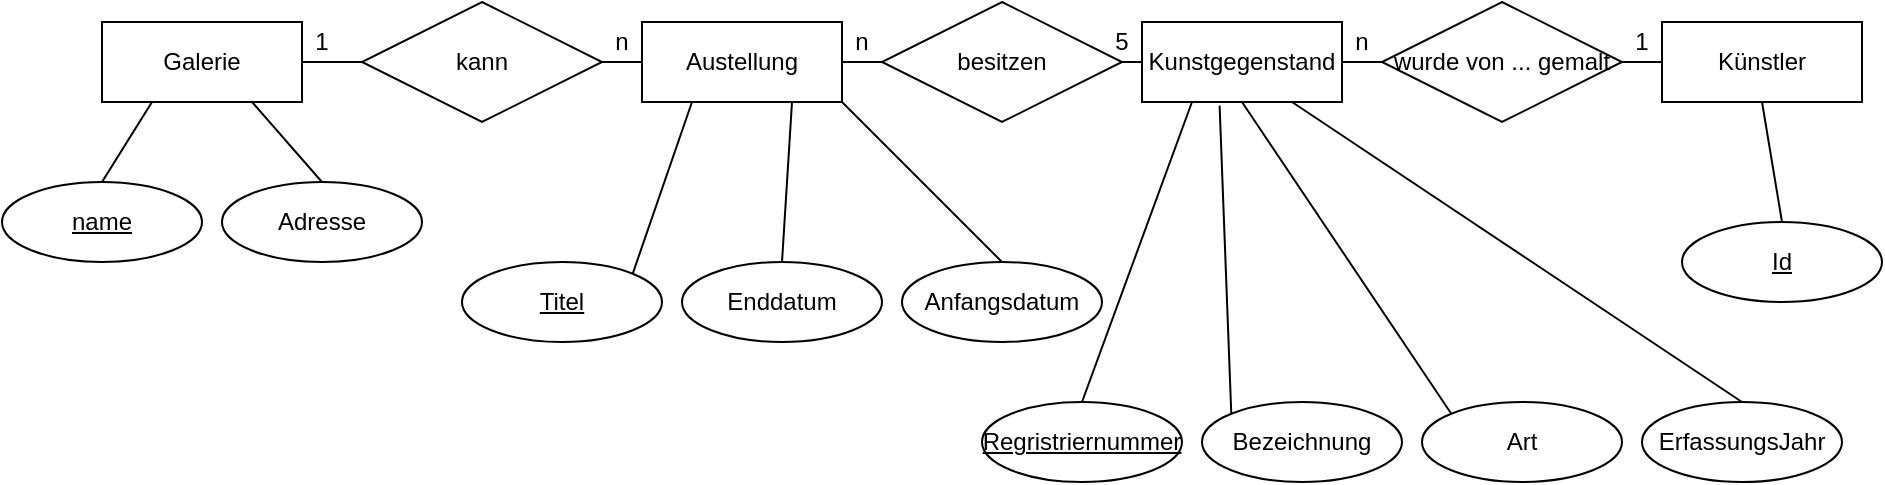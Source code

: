 <mxfile version="14.6.13" type="device"><diagram id="R2lEEEUBdFMjLlhIrx00" name="Page-1"><mxGraphModel dx="1024" dy="584" grid="1" gridSize="10" guides="1" tooltips="1" connect="1" arrows="1" fold="1" page="1" pageScale="1" pageWidth="850" pageHeight="1100" math="0" shadow="0" extFonts="Permanent Marker^https://fonts.googleapis.com/css?family=Permanent+Marker"><root><mxCell id="0"/><mxCell id="1" parent="0"/><mxCell id="SwN0tgH5jVsAaQFao6sH-1" value="Galerie" style="whiteSpace=wrap;html=1;align=center;" vertex="1" parent="1"><mxGeometry x="70" y="200" width="100" height="40" as="geometry"/></mxCell><mxCell id="SwN0tgH5jVsAaQFao6sH-2" value="Austellung" style="whiteSpace=wrap;html=1;align=center;" vertex="1" parent="1"><mxGeometry x="340" y="200" width="100" height="40" as="geometry"/></mxCell><mxCell id="SwN0tgH5jVsAaQFao6sH-3" value="Kunstgegenstand" style="whiteSpace=wrap;html=1;align=center;" vertex="1" parent="1"><mxGeometry x="590" y="200" width="100" height="40" as="geometry"/></mxCell><mxCell id="SwN0tgH5jVsAaQFao6sH-4" value="Künstler" style="whiteSpace=wrap;html=1;align=center;" vertex="1" parent="1"><mxGeometry x="850" y="200" width="100" height="40" as="geometry"/></mxCell><mxCell id="SwN0tgH5jVsAaQFao6sH-5" value="kann" style="shape=rhombus;perimeter=rhombusPerimeter;whiteSpace=wrap;html=1;align=center;" vertex="1" parent="1"><mxGeometry x="200" y="190" width="120" height="60" as="geometry"/></mxCell><mxCell id="SwN0tgH5jVsAaQFao6sH-6" value="besitzen" style="shape=rhombus;perimeter=rhombusPerimeter;whiteSpace=wrap;html=1;align=center;" vertex="1" parent="1"><mxGeometry x="460" y="190" width="120" height="60" as="geometry"/></mxCell><mxCell id="SwN0tgH5jVsAaQFao6sH-7" value="wurde von ... gemalt" style="shape=rhombus;perimeter=rhombusPerimeter;whiteSpace=wrap;html=1;align=center;" vertex="1" parent="1"><mxGeometry x="710" y="190" width="120" height="60" as="geometry"/></mxCell><mxCell id="SwN0tgH5jVsAaQFao6sH-8" value="" style="endArrow=none;html=1;exitX=1;exitY=0.5;exitDx=0;exitDy=0;entryX=0;entryY=0.5;entryDx=0;entryDy=0;" edge="1" parent="1" source="SwN0tgH5jVsAaQFao6sH-1" target="SwN0tgH5jVsAaQFao6sH-5"><mxGeometry width="50" height="50" relative="1" as="geometry"><mxPoint x="400" y="330" as="sourcePoint"/><mxPoint x="450" y="280" as="targetPoint"/></mxGeometry></mxCell><mxCell id="SwN0tgH5jVsAaQFao6sH-9" value="" style="endArrow=none;html=1;exitX=1;exitY=0.5;exitDx=0;exitDy=0;entryX=0;entryY=0.5;entryDx=0;entryDy=0;" edge="1" parent="1" source="SwN0tgH5jVsAaQFao6sH-5" target="SwN0tgH5jVsAaQFao6sH-2"><mxGeometry width="50" height="50" relative="1" as="geometry"><mxPoint x="400" y="330" as="sourcePoint"/><mxPoint x="450" y="280" as="targetPoint"/></mxGeometry></mxCell><mxCell id="SwN0tgH5jVsAaQFao6sH-10" value="" style="endArrow=none;html=1;exitX=1;exitY=0.5;exitDx=0;exitDy=0;entryX=0;entryY=0.5;entryDx=0;entryDy=0;" edge="1" parent="1" source="SwN0tgH5jVsAaQFao6sH-2" target="SwN0tgH5jVsAaQFao6sH-6"><mxGeometry width="50" height="50" relative="1" as="geometry"><mxPoint x="440" y="370" as="sourcePoint"/><mxPoint x="490" y="320" as="targetPoint"/></mxGeometry></mxCell><mxCell id="SwN0tgH5jVsAaQFao6sH-11" value="" style="endArrow=none;html=1;exitX=0;exitY=0.5;exitDx=0;exitDy=0;entryX=1;entryY=0.5;entryDx=0;entryDy=0;" edge="1" parent="1" source="SwN0tgH5jVsAaQFao6sH-3" target="SwN0tgH5jVsAaQFao6sH-6"><mxGeometry width="50" height="50" relative="1" as="geometry"><mxPoint x="400" y="330" as="sourcePoint"/><mxPoint x="450" y="280" as="targetPoint"/></mxGeometry></mxCell><mxCell id="SwN0tgH5jVsAaQFao6sH-12" value="" style="endArrow=none;html=1;exitX=0;exitY=0.5;exitDx=0;exitDy=0;entryX=1;entryY=0.5;entryDx=0;entryDy=0;" edge="1" parent="1" source="SwN0tgH5jVsAaQFao6sH-7" target="SwN0tgH5jVsAaQFao6sH-3"><mxGeometry width="50" height="50" relative="1" as="geometry"><mxPoint x="400" y="330" as="sourcePoint"/><mxPoint x="450" y="280" as="targetPoint"/></mxGeometry></mxCell><mxCell id="SwN0tgH5jVsAaQFao6sH-13" value="" style="endArrow=none;html=1;exitX=0;exitY=0.5;exitDx=0;exitDy=0;entryX=1;entryY=0.5;entryDx=0;entryDy=0;" edge="1" parent="1" source="SwN0tgH5jVsAaQFao6sH-4" target="SwN0tgH5jVsAaQFao6sH-7"><mxGeometry width="50" height="50" relative="1" as="geometry"><mxPoint x="510" y="330" as="sourcePoint"/><mxPoint x="560" y="280" as="targetPoint"/></mxGeometry></mxCell><mxCell id="SwN0tgH5jVsAaQFao6sH-14" value="&lt;u&gt;name&lt;/u&gt;" style="ellipse;whiteSpace=wrap;html=1;align=center;" vertex="1" parent="1"><mxGeometry x="20" y="280" width="100" height="40" as="geometry"/></mxCell><mxCell id="SwN0tgH5jVsAaQFao6sH-15" value="Adresse" style="ellipse;whiteSpace=wrap;html=1;align=center;" vertex="1" parent="1"><mxGeometry x="130" y="280" width="100" height="40" as="geometry"/></mxCell><mxCell id="SwN0tgH5jVsAaQFao6sH-17" value="" style="endArrow=none;html=1;exitX=0.5;exitY=0;exitDx=0;exitDy=0;entryX=0.25;entryY=1;entryDx=0;entryDy=0;" edge="1" parent="1" source="SwN0tgH5jVsAaQFao6sH-14" target="SwN0tgH5jVsAaQFao6sH-1"><mxGeometry width="50" height="50" relative="1" as="geometry"><mxPoint x="470" y="330" as="sourcePoint"/><mxPoint x="520" y="280" as="targetPoint"/></mxGeometry></mxCell><mxCell id="SwN0tgH5jVsAaQFao6sH-18" value="" style="endArrow=none;html=1;exitX=0.5;exitY=0;exitDx=0;exitDy=0;entryX=0.75;entryY=1;entryDx=0;entryDy=0;" edge="1" parent="1" source="SwN0tgH5jVsAaQFao6sH-15" target="SwN0tgH5jVsAaQFao6sH-1"><mxGeometry width="50" height="50" relative="1" as="geometry"><mxPoint x="470" y="330" as="sourcePoint"/><mxPoint x="520" y="280" as="targetPoint"/></mxGeometry></mxCell><mxCell id="SwN0tgH5jVsAaQFao6sH-19" value="1" style="text;html=1;strokeColor=none;fillColor=none;align=center;verticalAlign=middle;whiteSpace=wrap;rounded=0;" vertex="1" parent="1"><mxGeometry x="160" y="200" width="40" height="20" as="geometry"/></mxCell><mxCell id="SwN0tgH5jVsAaQFao6sH-20" value="n" style="text;html=1;strokeColor=none;fillColor=none;align=center;verticalAlign=middle;whiteSpace=wrap;rounded=0;" vertex="1" parent="1"><mxGeometry x="310" y="200" width="40" height="20" as="geometry"/></mxCell><mxCell id="SwN0tgH5jVsAaQFao6sH-22" value="Enddatum" style="ellipse;whiteSpace=wrap;html=1;align=center;" vertex="1" parent="1"><mxGeometry x="360" y="320" width="100" height="40" as="geometry"/></mxCell><mxCell id="SwN0tgH5jVsAaQFao6sH-23" value="Anfangsdatum" style="ellipse;whiteSpace=wrap;html=1;align=center;" vertex="1" parent="1"><mxGeometry x="470" y="320" width="100" height="40" as="geometry"/></mxCell><mxCell id="SwN0tgH5jVsAaQFao6sH-24" value="&lt;u&gt;Titel&lt;/u&gt;" style="ellipse;whiteSpace=wrap;html=1;align=center;" vertex="1" parent="1"><mxGeometry x="250" y="320" width="100" height="40" as="geometry"/></mxCell><mxCell id="SwN0tgH5jVsAaQFao6sH-25" value="" style="endArrow=none;html=1;exitX=1;exitY=0;exitDx=0;exitDy=0;entryX=0.25;entryY=1;entryDx=0;entryDy=0;" edge="1" parent="1" source="SwN0tgH5jVsAaQFao6sH-24" target="SwN0tgH5jVsAaQFao6sH-2"><mxGeometry width="50" height="50" relative="1" as="geometry"><mxPoint x="470" y="330" as="sourcePoint"/><mxPoint x="520" y="280" as="targetPoint"/></mxGeometry></mxCell><mxCell id="SwN0tgH5jVsAaQFao6sH-27" value="" style="endArrow=none;html=1;exitX=0.5;exitY=0;exitDx=0;exitDy=0;entryX=0.75;entryY=1;entryDx=0;entryDy=0;" edge="1" parent="1" source="SwN0tgH5jVsAaQFao6sH-22" target="SwN0tgH5jVsAaQFao6sH-2"><mxGeometry width="50" height="50" relative="1" as="geometry"><mxPoint x="490" y="350" as="sourcePoint"/><mxPoint x="540" y="300" as="targetPoint"/></mxGeometry></mxCell><mxCell id="SwN0tgH5jVsAaQFao6sH-28" value="" style="endArrow=none;html=1;exitX=0.5;exitY=0;exitDx=0;exitDy=0;entryX=1;entryY=1;entryDx=0;entryDy=0;" edge="1" parent="1" source="SwN0tgH5jVsAaQFao6sH-23" target="SwN0tgH5jVsAaQFao6sH-2"><mxGeometry width="50" height="50" relative="1" as="geometry"><mxPoint x="500" y="360" as="sourcePoint"/><mxPoint x="550" y="310" as="targetPoint"/></mxGeometry></mxCell><mxCell id="SwN0tgH5jVsAaQFao6sH-29" value="5" style="text;html=1;strokeColor=none;fillColor=none;align=center;verticalAlign=middle;whiteSpace=wrap;rounded=0;" vertex="1" parent="1"><mxGeometry x="560" y="200" width="40" height="20" as="geometry"/></mxCell><mxCell id="SwN0tgH5jVsAaQFao6sH-30" value="n" style="text;html=1;strokeColor=none;fillColor=none;align=center;verticalAlign=middle;whiteSpace=wrap;rounded=0;" vertex="1" parent="1"><mxGeometry x="430" y="200" width="40" height="20" as="geometry"/></mxCell><mxCell id="SwN0tgH5jVsAaQFao6sH-31" value="n" style="text;html=1;strokeColor=none;fillColor=none;align=center;verticalAlign=middle;whiteSpace=wrap;rounded=0;" vertex="1" parent="1"><mxGeometry x="680" y="200" width="40" height="20" as="geometry"/></mxCell><mxCell id="SwN0tgH5jVsAaQFao6sH-32" value="1" style="text;html=1;strokeColor=none;fillColor=none;align=center;verticalAlign=middle;whiteSpace=wrap;rounded=0;" vertex="1" parent="1"><mxGeometry x="820" y="200" width="40" height="20" as="geometry"/></mxCell><mxCell id="SwN0tgH5jVsAaQFao6sH-33" value="&lt;span style=&quot;text-align: left&quot;&gt;&lt;u&gt;Regristriernummer&lt;/u&gt;&lt;/span&gt;" style="ellipse;whiteSpace=wrap;html=1;align=center;" vertex="1" parent="1"><mxGeometry x="510" y="390" width="100" height="40" as="geometry"/></mxCell><mxCell id="SwN0tgH5jVsAaQFao6sH-35" value="&lt;span style=&quot;text-align: left&quot;&gt;ErfassungsJahr&lt;/span&gt;" style="ellipse;whiteSpace=wrap;html=1;align=center;" vertex="1" parent="1"><mxGeometry x="840" y="390" width="100" height="40" as="geometry"/></mxCell><mxCell id="SwN0tgH5jVsAaQFao6sH-36" value="&lt;span style=&quot;text-align: left&quot;&gt;Art&lt;/span&gt;" style="ellipse;whiteSpace=wrap;html=1;align=center;" vertex="1" parent="1"><mxGeometry x="730" y="390" width="100" height="40" as="geometry"/></mxCell><mxCell id="SwN0tgH5jVsAaQFao6sH-37" value="&lt;span style=&quot;text-align: left&quot;&gt;Bezeichnung&lt;/span&gt;" style="ellipse;whiteSpace=wrap;html=1;align=center;" vertex="1" parent="1"><mxGeometry x="620" y="390" width="100" height="40" as="geometry"/></mxCell><mxCell id="SwN0tgH5jVsAaQFao6sH-38" value="" style="endArrow=none;html=1;exitX=0.5;exitY=0;exitDx=0;exitDy=0;entryX=0.25;entryY=1;entryDx=0;entryDy=0;" edge="1" parent="1" source="SwN0tgH5jVsAaQFao6sH-33" target="SwN0tgH5jVsAaQFao6sH-3"><mxGeometry width="50" height="50" relative="1" as="geometry"><mxPoint x="590" y="330" as="sourcePoint"/><mxPoint x="640" y="280" as="targetPoint"/></mxGeometry></mxCell><mxCell id="SwN0tgH5jVsAaQFao6sH-39" value="" style="endArrow=none;html=1;exitX=0;exitY=0;exitDx=0;exitDy=0;entryX=0.388;entryY=1.045;entryDx=0;entryDy=0;entryPerimeter=0;" edge="1" parent="1" source="SwN0tgH5jVsAaQFao6sH-37" target="SwN0tgH5jVsAaQFao6sH-3"><mxGeometry width="50" height="50" relative="1" as="geometry"><mxPoint x="590" y="330" as="sourcePoint"/><mxPoint x="640" y="280" as="targetPoint"/></mxGeometry></mxCell><mxCell id="SwN0tgH5jVsAaQFao6sH-40" value="" style="endArrow=none;html=1;exitX=0;exitY=0;exitDx=0;exitDy=0;entryX=0.5;entryY=1;entryDx=0;entryDy=0;" edge="1" parent="1" source="SwN0tgH5jVsAaQFao6sH-36" target="SwN0tgH5jVsAaQFao6sH-3"><mxGeometry width="50" height="50" relative="1" as="geometry"><mxPoint x="782.925" y="389.998" as="sourcePoint"/><mxPoint x="777.08" y="235.94" as="targetPoint"/></mxGeometry></mxCell><mxCell id="SwN0tgH5jVsAaQFao6sH-41" value="" style="endArrow=none;html=1;exitX=0.5;exitY=0;exitDx=0;exitDy=0;entryX=0.75;entryY=1;entryDx=0;entryDy=0;" edge="1" parent="1" source="SwN0tgH5jVsAaQFao6sH-35" target="SwN0tgH5jVsAaQFao6sH-3"><mxGeometry width="50" height="50" relative="1" as="geometry"><mxPoint x="865.845" y="384.058" as="sourcePoint"/><mxPoint x="860" y="230.0" as="targetPoint"/></mxGeometry></mxCell><mxCell id="SwN0tgH5jVsAaQFao6sH-42" value="&lt;u&gt;Id&lt;/u&gt;" style="ellipse;whiteSpace=wrap;html=1;align=center;" vertex="1" parent="1"><mxGeometry x="860" y="300" width="100" height="40" as="geometry"/></mxCell><mxCell id="SwN0tgH5jVsAaQFao6sH-43" value="" style="endArrow=none;html=1;exitX=0.5;exitY=0;exitDx=0;exitDy=0;entryX=0.5;entryY=1;entryDx=0;entryDy=0;" edge="1" parent="1" source="SwN0tgH5jVsAaQFao6sH-42" target="SwN0tgH5jVsAaQFao6sH-4"><mxGeometry width="50" height="50" relative="1" as="geometry"><mxPoint x="590" y="330" as="sourcePoint"/><mxPoint x="640" y="280" as="targetPoint"/></mxGeometry></mxCell></root></mxGraphModel></diagram></mxfile>